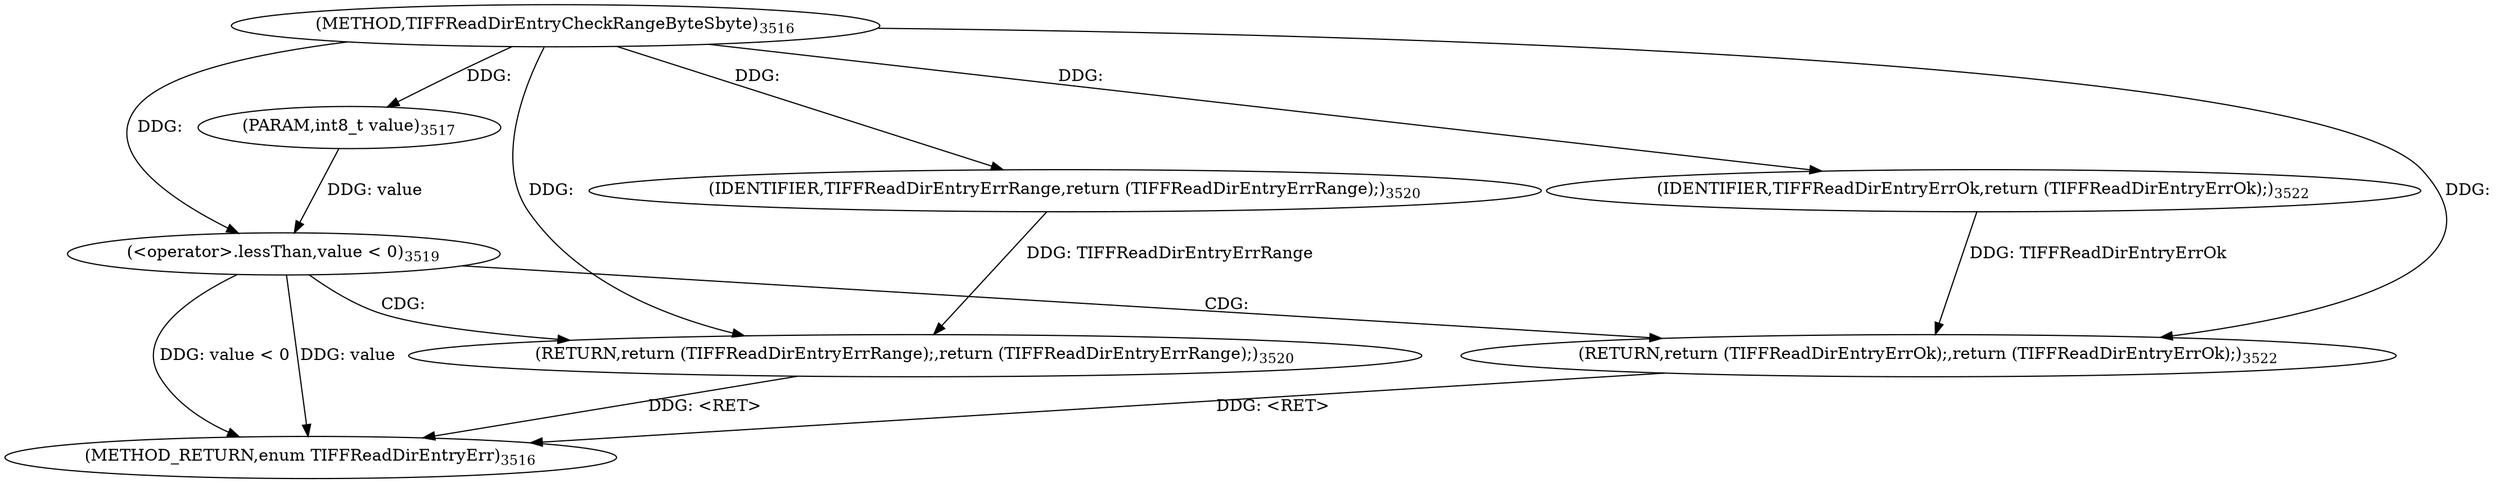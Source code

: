 digraph "TIFFReadDirEntryCheckRangeByteSbyte" {  
"87322" [label = <(METHOD,TIFFReadDirEntryCheckRangeByteSbyte)<SUB>3516</SUB>> ]
"87336" [label = <(METHOD_RETURN,enum TIFFReadDirEntryErr)<SUB>3516</SUB>> ]
"87323" [label = <(PARAM,int8_t value)<SUB>3517</SUB>> ]
"87326" [label = <(&lt;operator&gt;.lessThan,value &lt; 0)<SUB>3519</SUB>> ]
"87330" [label = <(RETURN,return (TIFFReadDirEntryErrRange);,return (TIFFReadDirEntryErrRange);)<SUB>3520</SUB>> ]
"87331" [label = <(IDENTIFIER,TIFFReadDirEntryErrRange,return (TIFFReadDirEntryErrRange);)<SUB>3520</SUB>> ]
"87334" [label = <(RETURN,return (TIFFReadDirEntryErrOk);,return (TIFFReadDirEntryErrOk);)<SUB>3522</SUB>> ]
"87335" [label = <(IDENTIFIER,TIFFReadDirEntryErrOk,return (TIFFReadDirEntryErrOk);)<SUB>3522</SUB>> ]
  "87330" -> "87336"  [ label = "DDG: &lt;RET&gt;"] 
  "87334" -> "87336"  [ label = "DDG: &lt;RET&gt;"] 
  "87326" -> "87336"  [ label = "DDG: value"] 
  "87326" -> "87336"  [ label = "DDG: value &lt; 0"] 
  "87322" -> "87323"  [ label = "DDG: "] 
  "87323" -> "87326"  [ label = "DDG: value"] 
  "87322" -> "87326"  [ label = "DDG: "] 
  "87331" -> "87330"  [ label = "DDG: TIFFReadDirEntryErrRange"] 
  "87322" -> "87330"  [ label = "DDG: "] 
  "87322" -> "87331"  [ label = "DDG: "] 
  "87335" -> "87334"  [ label = "DDG: TIFFReadDirEntryErrOk"] 
  "87322" -> "87334"  [ label = "DDG: "] 
  "87322" -> "87335"  [ label = "DDG: "] 
  "87326" -> "87330"  [ label = "CDG: "] 
  "87326" -> "87334"  [ label = "CDG: "] 
}
